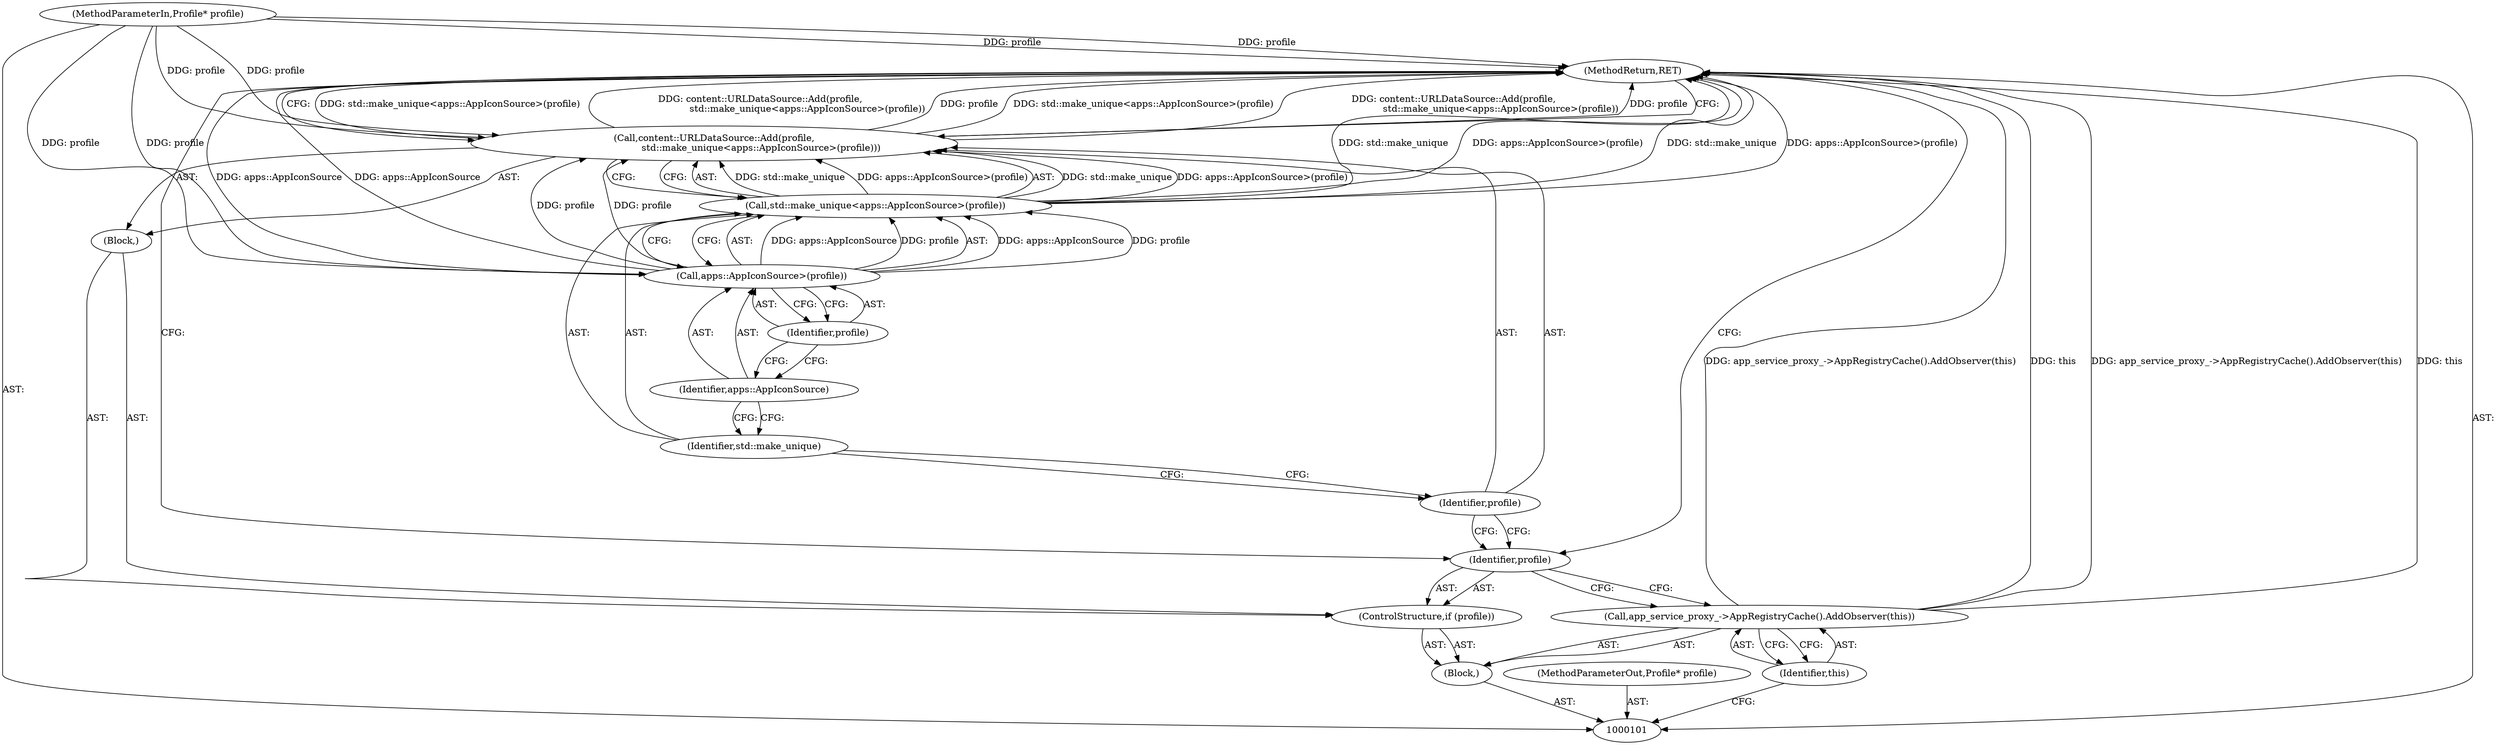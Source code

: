 digraph "1_Chrome_8cfe2463cec6835c7b0b73dcb2ab2edaf035e3f9" {
"1000116" [label="(MethodReturn,RET)"];
"1000102" [label="(MethodParameterIn,Profile* profile)"];
"1000141" [label="(MethodParameterOut,Profile* profile)"];
"1000110" [label="(Identifier,profile)"];
"1000109" [label="(Call,content::URLDataSource::Add(profile,\n                                std::make_unique<apps::AppIconSource>(profile)))"];
"1000111" [label="(Call,std::make_unique<apps::AppIconSource>(profile))"];
"1000112" [label="(Identifier,std::make_unique)"];
"1000113" [label="(Call,apps::AppIconSource>(profile))"];
"1000114" [label="(Identifier,apps::AppIconSource)"];
"1000115" [label="(Identifier,profile)"];
"1000103" [label="(Block,)"];
"1000104" [label="(Call,app_service_proxy_->AppRegistryCache().AddObserver(this))"];
"1000105" [label="(Identifier,this)"];
"1000108" [label="(Block,)"];
"1000106" [label="(ControlStructure,if (profile))"];
"1000107" [label="(Identifier,profile)"];
"1000116" -> "1000101"  [label="AST: "];
"1000116" -> "1000109"  [label="CFG: "];
"1000116" -> "1000107"  [label="CFG: "];
"1000104" -> "1000116"  [label="DDG: app_service_proxy_->AppRegistryCache().AddObserver(this)"];
"1000104" -> "1000116"  [label="DDG: this"];
"1000113" -> "1000116"  [label="DDG: apps::AppIconSource"];
"1000109" -> "1000116"  [label="DDG: std::make_unique<apps::AppIconSource>(profile)"];
"1000109" -> "1000116"  [label="DDG: content::URLDataSource::Add(profile,\n                                std::make_unique<apps::AppIconSource>(profile))"];
"1000109" -> "1000116"  [label="DDG: profile"];
"1000102" -> "1000116"  [label="DDG: profile"];
"1000111" -> "1000116"  [label="DDG: std::make_unique"];
"1000111" -> "1000116"  [label="DDG: apps::AppIconSource>(profile)"];
"1000102" -> "1000101"  [label="AST: "];
"1000102" -> "1000116"  [label="DDG: profile"];
"1000102" -> "1000109"  [label="DDG: profile"];
"1000102" -> "1000113"  [label="DDG: profile"];
"1000141" -> "1000101"  [label="AST: "];
"1000110" -> "1000109"  [label="AST: "];
"1000110" -> "1000107"  [label="CFG: "];
"1000112" -> "1000110"  [label="CFG: "];
"1000109" -> "1000108"  [label="AST: "];
"1000109" -> "1000111"  [label="CFG: "];
"1000110" -> "1000109"  [label="AST: "];
"1000111" -> "1000109"  [label="AST: "];
"1000116" -> "1000109"  [label="CFG: "];
"1000109" -> "1000116"  [label="DDG: std::make_unique<apps::AppIconSource>(profile)"];
"1000109" -> "1000116"  [label="DDG: content::URLDataSource::Add(profile,\n                                std::make_unique<apps::AppIconSource>(profile))"];
"1000109" -> "1000116"  [label="DDG: profile"];
"1000113" -> "1000109"  [label="DDG: profile"];
"1000102" -> "1000109"  [label="DDG: profile"];
"1000111" -> "1000109"  [label="DDG: std::make_unique"];
"1000111" -> "1000109"  [label="DDG: apps::AppIconSource>(profile)"];
"1000111" -> "1000109"  [label="AST: "];
"1000111" -> "1000113"  [label="CFG: "];
"1000112" -> "1000111"  [label="AST: "];
"1000113" -> "1000111"  [label="AST: "];
"1000109" -> "1000111"  [label="CFG: "];
"1000111" -> "1000116"  [label="DDG: std::make_unique"];
"1000111" -> "1000116"  [label="DDG: apps::AppIconSource>(profile)"];
"1000111" -> "1000109"  [label="DDG: std::make_unique"];
"1000111" -> "1000109"  [label="DDG: apps::AppIconSource>(profile)"];
"1000113" -> "1000111"  [label="DDG: apps::AppIconSource"];
"1000113" -> "1000111"  [label="DDG: profile"];
"1000112" -> "1000111"  [label="AST: "];
"1000112" -> "1000110"  [label="CFG: "];
"1000114" -> "1000112"  [label="CFG: "];
"1000113" -> "1000111"  [label="AST: "];
"1000113" -> "1000115"  [label="CFG: "];
"1000114" -> "1000113"  [label="AST: "];
"1000115" -> "1000113"  [label="AST: "];
"1000111" -> "1000113"  [label="CFG: "];
"1000113" -> "1000116"  [label="DDG: apps::AppIconSource"];
"1000113" -> "1000109"  [label="DDG: profile"];
"1000113" -> "1000111"  [label="DDG: apps::AppIconSource"];
"1000113" -> "1000111"  [label="DDG: profile"];
"1000102" -> "1000113"  [label="DDG: profile"];
"1000114" -> "1000113"  [label="AST: "];
"1000114" -> "1000112"  [label="CFG: "];
"1000115" -> "1000114"  [label="CFG: "];
"1000115" -> "1000113"  [label="AST: "];
"1000115" -> "1000114"  [label="CFG: "];
"1000113" -> "1000115"  [label="CFG: "];
"1000103" -> "1000101"  [label="AST: "];
"1000104" -> "1000103"  [label="AST: "];
"1000106" -> "1000103"  [label="AST: "];
"1000104" -> "1000103"  [label="AST: "];
"1000104" -> "1000105"  [label="CFG: "];
"1000105" -> "1000104"  [label="AST: "];
"1000107" -> "1000104"  [label="CFG: "];
"1000104" -> "1000116"  [label="DDG: app_service_proxy_->AppRegistryCache().AddObserver(this)"];
"1000104" -> "1000116"  [label="DDG: this"];
"1000105" -> "1000104"  [label="AST: "];
"1000105" -> "1000101"  [label="CFG: "];
"1000104" -> "1000105"  [label="CFG: "];
"1000108" -> "1000106"  [label="AST: "];
"1000109" -> "1000108"  [label="AST: "];
"1000106" -> "1000103"  [label="AST: "];
"1000107" -> "1000106"  [label="AST: "];
"1000108" -> "1000106"  [label="AST: "];
"1000107" -> "1000106"  [label="AST: "];
"1000107" -> "1000104"  [label="CFG: "];
"1000110" -> "1000107"  [label="CFG: "];
"1000116" -> "1000107"  [label="CFG: "];
}
